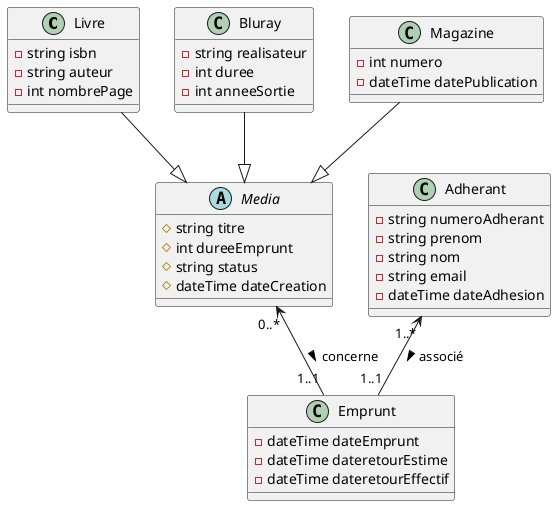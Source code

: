 @startuml

Class Livre {
-string isbn
-string auteur
-int nombrePage
}

Class Bluray {
-string realisateur
-int duree
-int anneeSortie
}

Class Magazine {
-int numero
-dateTime datePublication
}

Abstract Class Media {
#string titre
#int dureeEmprunt
#string status
#dateTime dateCreation
}

Class Adherant {
-string numeroAdherant
-string prenom
-string nom
-string email
-dateTime dateAdhesion
}

Class Emprunt {
-dateTime dateEmprunt
-dateTime dateretourEstime
-dateTime dateretourEffectif
}

Livre --|> Media
Bluray --|> Media
Magazine --|> Media
Adherant "1..*" <-- "1..1" Emprunt  : associé >
Media "0..*" <-- "1..1" Emprunt  : concerne >
@enduml